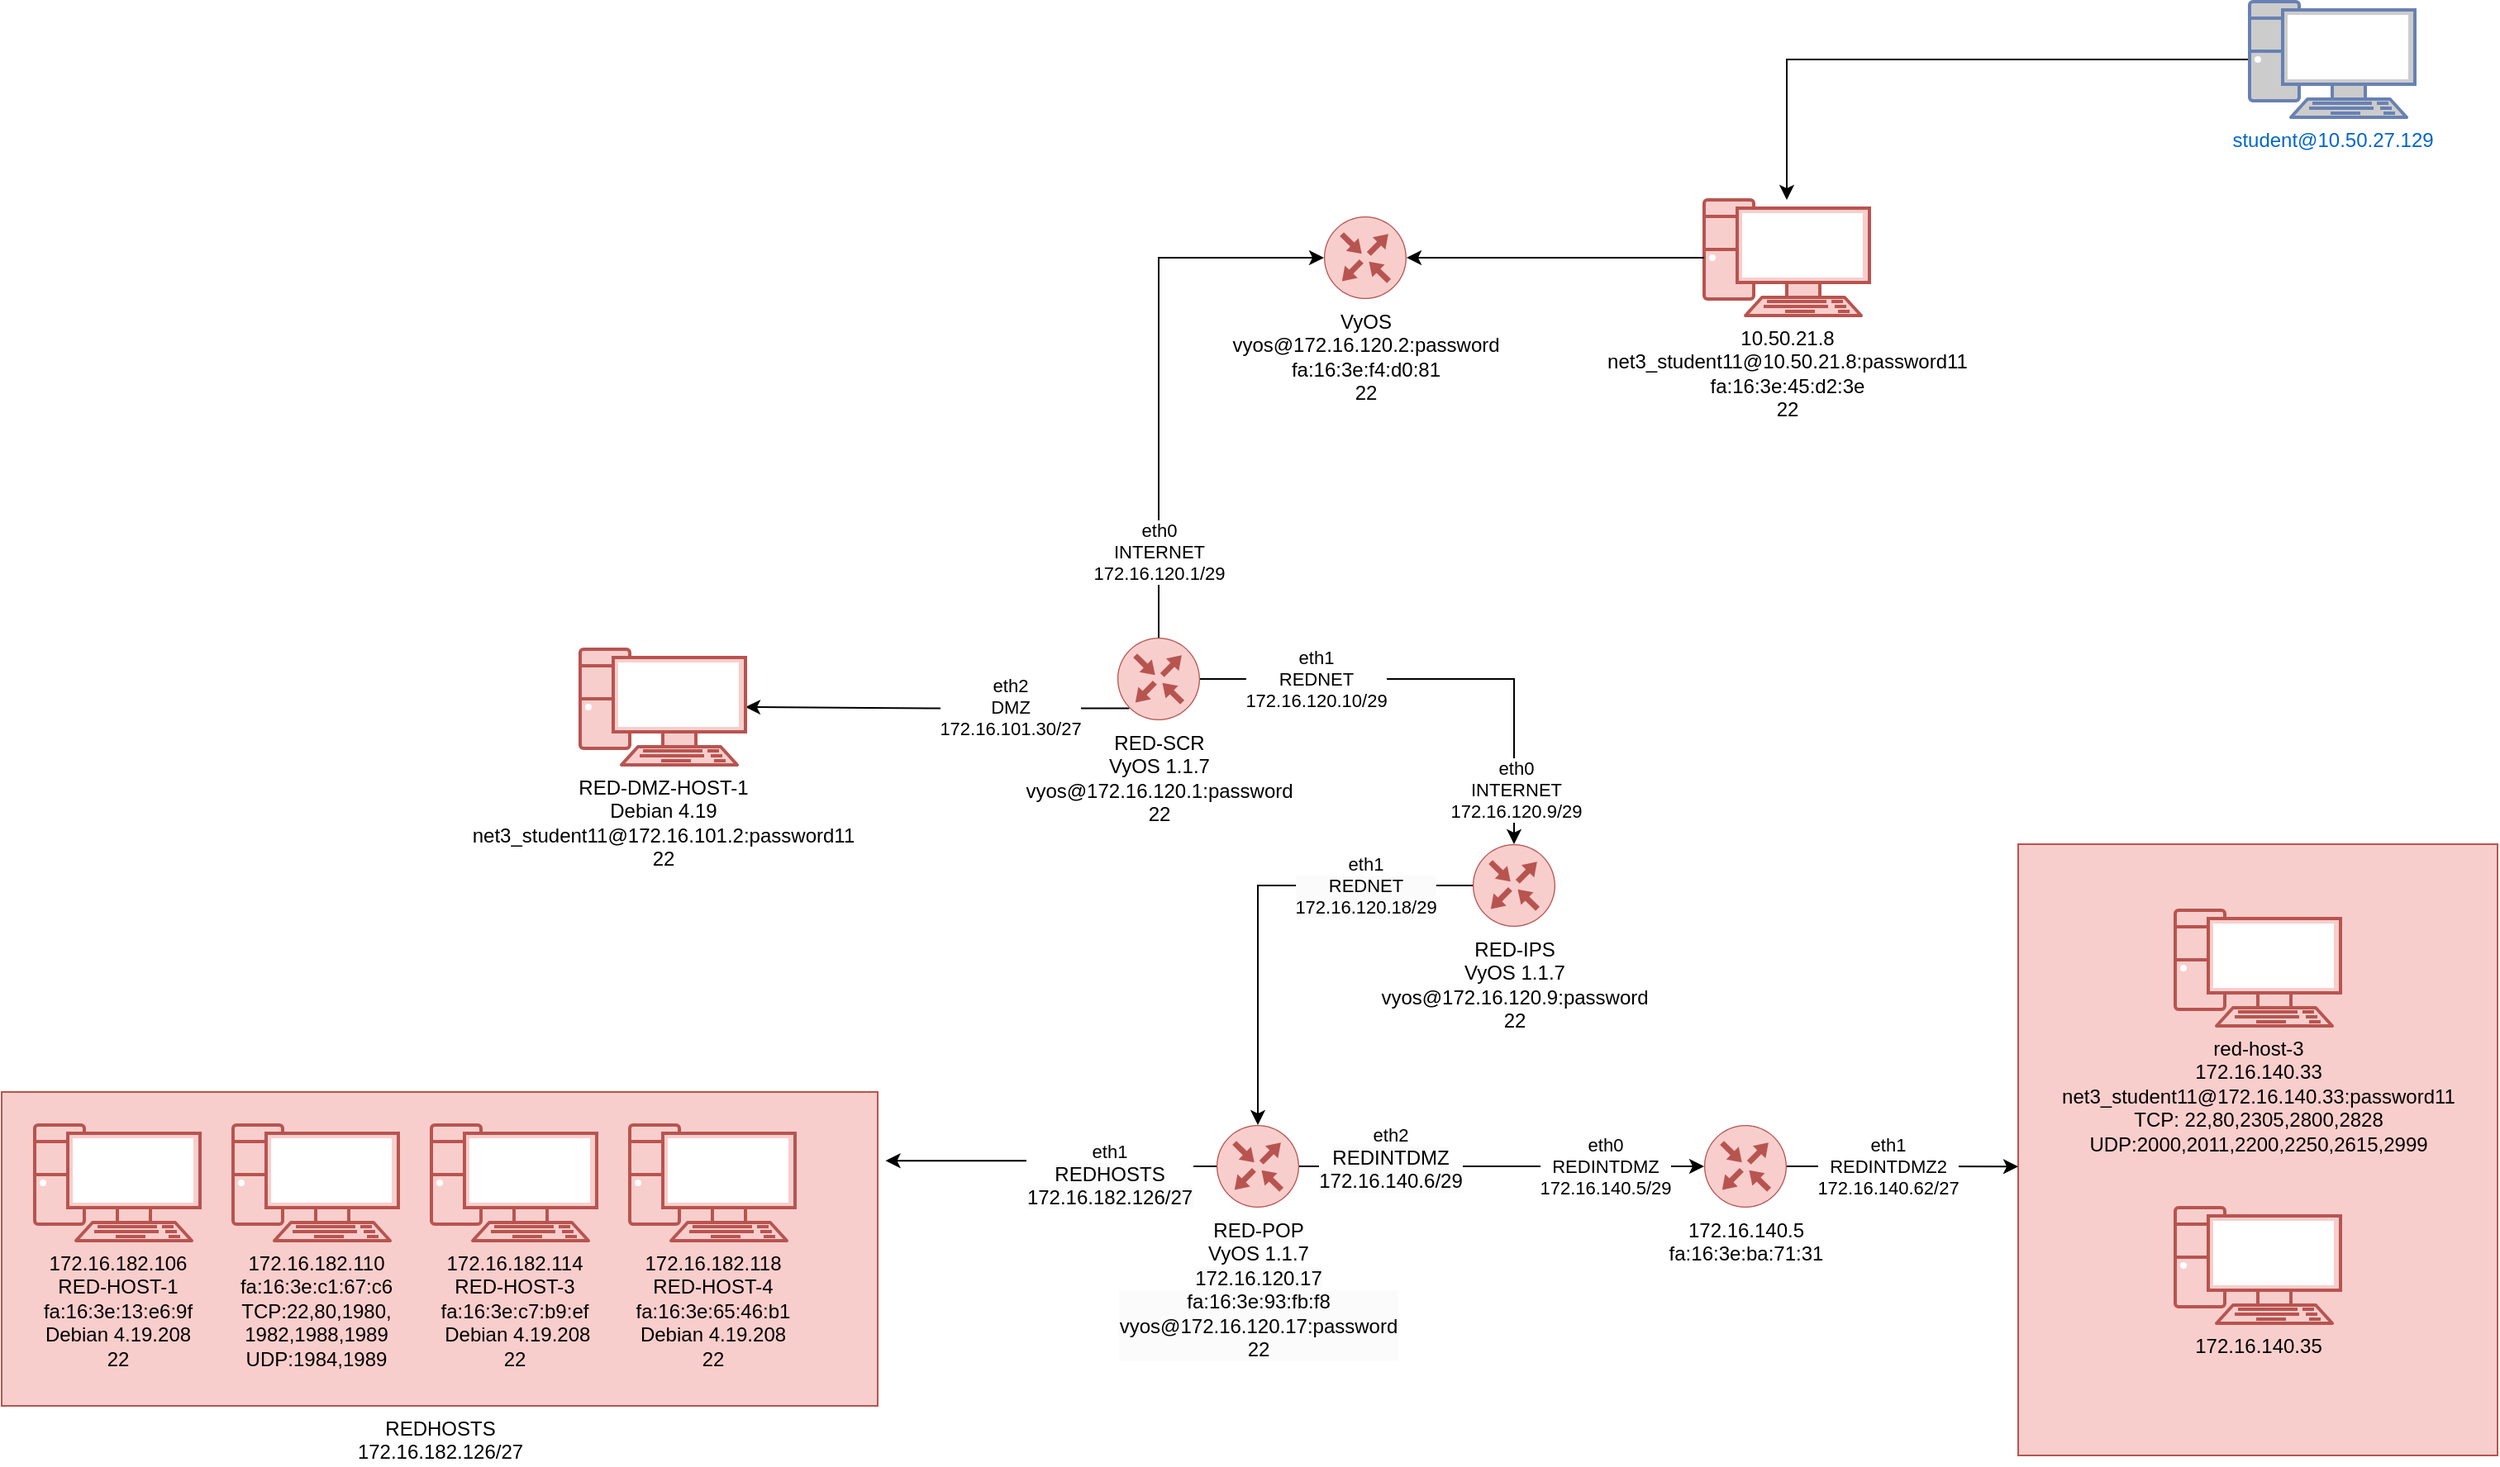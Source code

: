 <mxfile version="24.5.3" type="github">
  <diagram name="Page-1" id="rOL_ahlCedQPu7vsrUh-">
    <mxGraphModel dx="2284" dy="778" grid="1" gridSize="10" guides="1" tooltips="1" connect="1" arrows="1" fold="1" page="1" pageScale="1" pageWidth="850" pageHeight="1100" math="0" shadow="0">
      <root>
        <mxCell id="0" />
        <mxCell id="1" parent="0" />
        <mxCell id="YH1SZzw2EUowzHljaErp-50" value="" style="verticalLabelPosition=bottom;verticalAlign=top;html=1;shape=mxgraph.basic.rect;fillColor2=none;strokeWidth=1;size=20;indent=5;fillColor=#f8cecc;strokeColor=#b85450;" parent="1" vertex="1">
          <mxGeometry x="910" y="650" width="290" height="370" as="geometry" />
        </mxCell>
        <mxCell id="YH1SZzw2EUowzHljaErp-6" style="edgeStyle=orthogonalEdgeStyle;rounded=0;orthogonalLoop=1;jettySize=auto;html=1;" parent="1" source="YH1SZzw2EUowzHljaErp-1" target="YH1SZzw2EUowzHljaErp-2" edge="1">
          <mxGeometry relative="1" as="geometry" />
        </mxCell>
        <mxCell id="YH1SZzw2EUowzHljaErp-1" value="student@10.50.27.129" style="fontColor=#0066CC;verticalAlign=top;verticalLabelPosition=bottom;labelPosition=center;align=center;html=1;outlineConnect=0;fillColor=#CCCCCC;strokeColor=#6881B3;gradientColor=none;gradientDirection=north;strokeWidth=2;shape=mxgraph.networks.pc;" parent="1" vertex="1">
          <mxGeometry x="1050" y="140" width="100" height="70" as="geometry" />
        </mxCell>
        <mxCell id="YH1SZzw2EUowzHljaErp-2" value="10.50.21.8&lt;div&gt;net3_student11@10.50.21.8:password11&lt;div&gt;fa:16:3e:45:d2:3e&lt;/div&gt;&lt;div&gt;22&lt;/div&gt;&lt;/div&gt;" style="verticalAlign=top;verticalLabelPosition=bottom;labelPosition=center;align=center;html=1;outlineConnect=0;fillColor=#f8cecc;strokeColor=#b85450;gradientDirection=north;strokeWidth=2;shape=mxgraph.networks.pc;" parent="1" vertex="1">
          <mxGeometry x="720" y="260" width="100" height="70" as="geometry" />
        </mxCell>
        <mxCell id="YH1SZzw2EUowzHljaErp-9" value="eth2&lt;div&gt;DMZ&lt;/div&gt;&lt;div&gt;172.16.101.30/27&lt;br&gt;&lt;/div&gt;" style="edgeStyle=orthogonalEdgeStyle;rounded=0;orthogonalLoop=1;jettySize=auto;html=1;entryX=1;entryY=0.5;entryDx=0;entryDy=0;entryPerimeter=0;exitX=0.145;exitY=0.855;exitDx=0;exitDy=0;exitPerimeter=0;" parent="1" source="YH1SZzw2EUowzHljaErp-3" target="YH1SZzw2EUowzHljaErp-8" edge="1">
          <mxGeometry x="-0.38" y="-1" relative="1" as="geometry">
            <mxPoint x="240" y="545" as="targetPoint" />
            <mxPoint as="offset" />
          </mxGeometry>
        </mxCell>
        <mxCell id="YH1SZzw2EUowzHljaErp-3" value="RED-SCR&lt;div&gt;VyOS 1.1.7&lt;br&gt;&lt;div&gt;vyos@172.16.120.1:password&lt;div&gt;22&lt;/div&gt;&lt;/div&gt;&lt;/div&gt;" style="sketch=0;points=[[0.5,0,0],[1,0.5,0],[0.5,1,0],[0,0.5,0],[0.145,0.145,0],[0.856,0.145,0],[0.855,0.856,0],[0.145,0.855,0]];verticalLabelPosition=bottom;html=1;verticalAlign=top;aspect=fixed;align=center;pointerEvents=1;shape=mxgraph.cisco19.rect;prIcon=router;fillColor=#f8cecc;strokeColor=#b85450;" parent="1" vertex="1">
          <mxGeometry x="365" y="525" width="50" height="50" as="geometry" />
        </mxCell>
        <mxCell id="YH1SZzw2EUowzHljaErp-7" style="edgeStyle=orthogonalEdgeStyle;rounded=0;orthogonalLoop=1;jettySize=auto;html=1;entryX=1;entryY=0.5;entryDx=0;entryDy=0;entryPerimeter=0;" parent="1" source="YH1SZzw2EUowzHljaErp-2" target="YH1SZzw2EUowzHljaErp-27" edge="1">
          <mxGeometry relative="1" as="geometry" />
        </mxCell>
        <mxCell id="YH1SZzw2EUowzHljaErp-8" value="RED-DMZ-HOST-1&lt;div&gt;Debian 4.19&lt;br&gt;&lt;div&gt;net3_student11@172.16.101.2:password11&lt;div&gt;22&lt;/div&gt;&lt;/div&gt;&lt;/div&gt;" style="verticalAlign=top;verticalLabelPosition=bottom;labelPosition=center;align=center;html=1;outlineConnect=0;fillColor=#f8cecc;strokeColor=#b85450;gradientDirection=north;strokeWidth=2;shape=mxgraph.networks.pc;" parent="1" vertex="1">
          <mxGeometry x="40" y="532" width="100" height="70" as="geometry" />
        </mxCell>
        <mxCell id="YH1SZzw2EUowzHljaErp-20" value="&lt;div&gt;eth1&lt;div style=&quot;background-color: rgb(251, 251, 251);&quot;&gt;REDNET&lt;/div&gt;&lt;div style=&quot;background-color: rgb(251, 251, 251);&quot;&gt;172.16.120.18/29&lt;/div&gt;&lt;/div&gt;" style="edgeStyle=orthogonalEdgeStyle;rounded=0;orthogonalLoop=1;jettySize=auto;html=1;exitX=0;exitY=0.5;exitDx=0;exitDy=0;exitPerimeter=0;entryX=0.5;entryY=0;entryDx=0;entryDy=0;entryPerimeter=0;" parent="1" source="YH1SZzw2EUowzHljaErp-10" target="YH1SZzw2EUowzHljaErp-33" edge="1">
          <mxGeometry x="-0.525" relative="1" as="geometry">
            <mxPoint x="800" y="655" as="sourcePoint" />
            <mxPoint x="740" y="780" as="targetPoint" />
            <mxPoint as="offset" />
          </mxGeometry>
        </mxCell>
        <mxCell id="YH1SZzw2EUowzHljaErp-10" value="RED-IPS&lt;div&gt;VyOS 1.1.7&lt;br&gt;&lt;div&gt;vyos@172.16.120.9:password&lt;div&gt;22&lt;/div&gt;&lt;/div&gt;&lt;/div&gt;" style="sketch=0;points=[[0.5,0,0],[1,0.5,0],[0.5,1,0],[0,0.5,0],[0.145,0.145,0],[0.856,0.145,0],[0.855,0.856,0],[0.145,0.855,0]];verticalLabelPosition=bottom;html=1;verticalAlign=top;aspect=fixed;align=center;pointerEvents=1;shape=mxgraph.cisco19.rect;prIcon=router;fillColor=#f8cecc;strokeColor=#b85450;" parent="1" vertex="1">
          <mxGeometry x="580" y="650" width="50" height="50" as="geometry" />
        </mxCell>
        <mxCell id="YH1SZzw2EUowzHljaErp-12" value="eth1&lt;div&gt;REDNET&lt;/div&gt;&lt;div&gt;172.16.120.10/29&lt;br&gt;&lt;/div&gt;" style="edgeStyle=orthogonalEdgeStyle;rounded=0;orthogonalLoop=1;jettySize=auto;html=1;entryX=0.5;entryY=0;entryDx=0;entryDy=0;entryPerimeter=0;exitX=1;exitY=0.5;exitDx=0;exitDy=0;exitPerimeter=0;" parent="1" source="YH1SZzw2EUowzHljaErp-3" target="YH1SZzw2EUowzHljaErp-10" edge="1">
          <mxGeometry x="-0.518" relative="1" as="geometry">
            <mxPoint x="450" y="630" as="sourcePoint" />
            <mxPoint as="offset" />
          </mxGeometry>
        </mxCell>
        <mxCell id="YH1SZzw2EUowzHljaErp-29" value="eth0&lt;div&gt;INTERNET&lt;/div&gt;&lt;div&gt;172.16.120.9/29&lt;/div&gt;" style="edgeLabel;html=1;align=center;verticalAlign=middle;resizable=0;points=[];" parent="YH1SZzw2EUowzHljaErp-12" vertex="1" connectable="0">
          <mxGeometry x="0.77" y="1" relative="1" as="geometry">
            <mxPoint as="offset" />
          </mxGeometry>
        </mxCell>
        <mxCell id="YH1SZzw2EUowzHljaErp-27" value="VyOS&lt;div&gt;vyos@172.16.120.2:password&lt;/div&gt;&lt;div&gt;fa:16:3e:f4:d0:81&lt;/div&gt;&lt;div&gt;22&lt;/div&gt;" style="sketch=0;points=[[0.5,0,0],[1,0.5,0],[0.5,1,0],[0,0.5,0],[0.145,0.145,0],[0.856,0.145,0],[0.855,0.856,0],[0.145,0.855,0]];verticalLabelPosition=bottom;html=1;verticalAlign=top;aspect=fixed;align=center;pointerEvents=1;shape=mxgraph.cisco19.rect;prIcon=router;fillColor=#f8cecc;strokeColor=#b85450;" parent="1" vertex="1">
          <mxGeometry x="490" y="270" width="50" height="50" as="geometry" />
        </mxCell>
        <mxCell id="YH1SZzw2EUowzHljaErp-32" value="&lt;span style=&quot;color: rgb(0, 0, 0); font-family: Helvetica; font-size: 11px; font-style: normal; font-variant-ligatures: normal; font-variant-caps: normal; font-weight: 400; letter-spacing: normal; orphans: 2; text-align: center; text-indent: 0px; text-transform: none; widows: 2; word-spacing: 0px; -webkit-text-stroke-width: 0px; white-space: nowrap; background-color: rgb(255, 255, 255); text-decoration-thickness: initial; text-decoration-style: initial; text-decoration-color: initial; display: inline !important; float: none;&quot;&gt;eth0&lt;/span&gt;&lt;div style=&quot;forced-color-adjust: none; color: rgb(0, 0, 0); font-family: Helvetica; font-size: 11px; font-style: normal; font-variant-ligatures: normal; font-variant-caps: normal; font-weight: 400; letter-spacing: normal; orphans: 2; text-align: center; text-indent: 0px; text-transform: none; widows: 2; word-spacing: 0px; -webkit-text-stroke-width: 0px; white-space: nowrap; text-decoration-thickness: initial; text-decoration-style: initial; text-decoration-color: initial;&quot;&gt;INTERNET&lt;/div&gt;&lt;div style=&quot;forced-color-adjust: none; color: rgb(0, 0, 0); font-family: Helvetica; font-size: 11px; font-style: normal; font-variant-ligatures: normal; font-variant-caps: normal; font-weight: 400; letter-spacing: normal; orphans: 2; text-align: center; text-indent: 0px; text-transform: none; widows: 2; word-spacing: 0px; -webkit-text-stroke-width: 0px; white-space: nowrap; text-decoration-thickness: initial; text-decoration-style: initial; text-decoration-color: initial;&quot;&gt;172.16.120.1/29&lt;/div&gt;" style="edgeStyle=orthogonalEdgeStyle;rounded=0;orthogonalLoop=1;jettySize=auto;html=1;exitX=0.5;exitY=0;exitDx=0;exitDy=0;exitPerimeter=0;entryX=0;entryY=0.5;entryDx=0;entryDy=0;entryPerimeter=0;" parent="1" source="YH1SZzw2EUowzHljaErp-3" target="YH1SZzw2EUowzHljaErp-27" edge="1">
          <mxGeometry x="-0.686" relative="1" as="geometry">
            <mxPoint as="offset" />
          </mxGeometry>
        </mxCell>
        <mxCell id="YH1SZzw2EUowzHljaErp-33" value="&lt;span style=&quot;color: rgb(0, 0, 0); font-family: Helvetica; font-size: 12px; font-style: normal; font-variant-ligatures: normal; font-variant-caps: normal; font-weight: 400; letter-spacing: normal; orphans: 2; text-align: center; text-indent: 0px; text-transform: none; widows: 2; word-spacing: 0px; -webkit-text-stroke-width: 0px; white-space: nowrap; background-color: rgb(251, 251, 251); text-decoration-thickness: initial; text-decoration-style: initial; text-decoration-color: initial; display: inline !important; float: none;&quot;&gt;RED-POP&lt;/span&gt;&lt;div&gt;VyOS 1.1.7&lt;br&gt;&lt;div&gt;&lt;span style=&quot;color: rgb(0, 0, 0); font-family: Helvetica; font-size: 12px; font-style: normal; font-variant-ligatures: normal; font-variant-caps: normal; font-weight: 400; letter-spacing: normal; orphans: 2; text-align: center; text-indent: 0px; text-transform: none; widows: 2; word-spacing: 0px; -webkit-text-stroke-width: 0px; white-space: nowrap; background-color: rgb(251, 251, 251); text-decoration-thickness: initial; text-decoration-style: initial; text-decoration-color: initial; display: inline !important; float: none;&quot;&gt;172.16.120.17&lt;/span&gt;&lt;div style=&quot;forced-color-adjust: none; color: rgb(0, 0, 0); font-family: Helvetica; font-size: 12px; font-style: normal; font-variant-ligatures: normal; font-variant-caps: normal; font-weight: 400; letter-spacing: normal; orphans: 2; text-align: center; text-indent: 0px; text-transform: none; widows: 2; word-spacing: 0px; -webkit-text-stroke-width: 0px; white-space: nowrap; background-color: rgb(251, 251, 251); text-decoration-thickness: initial; text-decoration-style: initial; text-decoration-color: initial;&quot;&gt;fa:16:3e:93:fb:f8&lt;br style=&quot;forced-color-adjust: none;&quot;&gt;&lt;/div&gt;&lt;div style=&quot;forced-color-adjust: none; color: rgb(0, 0, 0); font-family: Helvetica; font-size: 12px; font-style: normal; font-variant-ligatures: normal; font-variant-caps: normal; font-weight: 400; letter-spacing: normal; orphans: 2; text-align: center; text-indent: 0px; text-transform: none; widows: 2; word-spacing: 0px; -webkit-text-stroke-width: 0px; white-space: nowrap; background-color: rgb(251, 251, 251); text-decoration-thickness: initial; text-decoration-style: initial; text-decoration-color: initial;&quot;&gt;vyos@172.16.120.17:password&lt;/div&gt;&lt;div style=&quot;forced-color-adjust: none; color: rgb(0, 0, 0); font-family: Helvetica; font-size: 12px; font-style: normal; font-variant-ligatures: normal; font-variant-caps: normal; font-weight: 400; letter-spacing: normal; orphans: 2; text-align: center; text-indent: 0px; text-transform: none; widows: 2; word-spacing: 0px; -webkit-text-stroke-width: 0px; white-space: nowrap; background-color: rgb(251, 251, 251); text-decoration-thickness: initial; text-decoration-style: initial; text-decoration-color: initial;&quot;&gt;22&lt;/div&gt;&lt;/div&gt;&lt;/div&gt;" style="sketch=0;points=[[0.5,0,0],[1,0.5,0],[0.5,1,0],[0,0.5,0],[0.145,0.145,0],[0.856,0.145,0],[0.855,0.856,0],[0.145,0.855,0]];verticalLabelPosition=bottom;html=1;verticalAlign=top;aspect=fixed;align=center;pointerEvents=1;shape=mxgraph.cisco19.rect;prIcon=router;fillColor=#f8cecc;strokeColor=#b85450;" parent="1" vertex="1">
          <mxGeometry x="425" y="820" width="50" height="50" as="geometry" />
        </mxCell>
        <mxCell id="YH1SZzw2EUowzHljaErp-34" value="REDHOSTS&lt;div&gt;172.16.182.126/27&lt;br&gt;&lt;/div&gt;" style="verticalLabelPosition=bottom;verticalAlign=top;html=1;shape=mxgraph.basic.rect;fillColor2=none;strokeWidth=1;size=20;indent=5;fillColor=#f8cecc;strokeColor=#b85450;" parent="1" vertex="1">
          <mxGeometry x="-310" y="800" width="530" height="190" as="geometry" />
        </mxCell>
        <mxCell id="YH1SZzw2EUowzHljaErp-36" value="eth2&lt;div&gt;&lt;span style=&quot;font-size: 12px; background-color: rgb(251, 251, 251);&quot;&gt;REDINTDMZ&lt;/span&gt;&lt;div style=&quot;font-size: 12px; background-color: rgb(251, 251, 251);&quot;&gt;172.16.140.6/29&lt;/div&gt;&lt;/div&gt;" style="edgeStyle=orthogonalEdgeStyle;rounded=0;orthogonalLoop=1;jettySize=auto;html=1;exitX=1;exitY=0.5;exitDx=0;exitDy=0;exitPerimeter=0;entryX=0;entryY=0.5;entryDx=0;entryDy=0;entryPerimeter=0;" parent="1" source="YH1SZzw2EUowzHljaErp-33" target="YH1SZzw2EUowzHljaErp-43" edge="1">
          <mxGeometry x="-0.551" y="5" relative="1" as="geometry">
            <mxPoint x="640" y="820" as="targetPoint" />
            <mxPoint as="offset" />
          </mxGeometry>
        </mxCell>
        <mxCell id="YH1SZzw2EUowzHljaErp-44" value="eth0&lt;div&gt;REDINTDMZ&lt;br&gt;&lt;/div&gt;&lt;div&gt;172.16.140.5/29&lt;br&gt;&lt;/div&gt;" style="edgeLabel;html=1;align=center;verticalAlign=middle;resizable=0;points=[];" parent="YH1SZzw2EUowzHljaErp-36" vertex="1" connectable="0">
          <mxGeometry x="0.689" y="1" relative="1" as="geometry">
            <mxPoint x="-22" y="1" as="offset" />
          </mxGeometry>
        </mxCell>
        <mxCell id="YH1SZzw2EUowzHljaErp-37" value="eth1&lt;div&gt;&lt;span style=&quot;font-size: 12px; background-color: rgb(251, 251, 251);&quot;&gt;REDHOSTS&lt;/span&gt;&lt;div style=&quot;font-size: 12px; background-color: rgb(251, 251, 251);&quot;&gt;172.16.182.126/27&lt;/div&gt;&lt;/div&gt;" style="edgeStyle=orthogonalEdgeStyle;rounded=0;orthogonalLoop=1;jettySize=auto;html=1;exitX=0;exitY=0.5;exitDx=0;exitDy=0;exitPerimeter=0;entryX=1.009;entryY=0.219;entryDx=0;entryDy=0;entryPerimeter=0;" parent="1" source="YH1SZzw2EUowzHljaErp-33" target="YH1SZzw2EUowzHljaErp-34" edge="1">
          <mxGeometry x="-0.362" y="5" relative="1" as="geometry">
            <mxPoint as="offset" />
          </mxGeometry>
        </mxCell>
        <mxCell id="YH1SZzw2EUowzHljaErp-38" value="172.16.182.106&lt;div&gt;RED-HOST-1&lt;br&gt;&lt;div&gt;fa:16:3e:13:e6:9f&lt;br&gt;&lt;/div&gt;&lt;div&gt;Debian 4.19.208&lt;/div&gt;&lt;div&gt;22&lt;/div&gt;&lt;/div&gt;" style="verticalAlign=top;verticalLabelPosition=bottom;labelPosition=center;align=center;html=1;outlineConnect=0;fillColor=#f8cecc;strokeColor=#b85450;gradientDirection=north;strokeWidth=2;shape=mxgraph.networks.pc;" parent="1" vertex="1">
          <mxGeometry x="-290" y="820" width="100" height="70" as="geometry" />
        </mxCell>
        <mxCell id="YH1SZzw2EUowzHljaErp-39" value="172.16.182.114&lt;div&gt;RED-HOST-3&lt;br&gt;&lt;div&gt;fa:16:3e:c7:b9:ef&lt;br&gt;&lt;/div&gt;&lt;div&gt;&amp;nbsp;Debian 4.19.208&lt;br&gt;&lt;/div&gt;&lt;div&gt;22&lt;/div&gt;&lt;/div&gt;" style="verticalAlign=top;verticalLabelPosition=bottom;labelPosition=center;align=center;html=1;outlineConnect=0;fillColor=#f8cecc;strokeColor=#b85450;gradientDirection=north;strokeWidth=2;shape=mxgraph.networks.pc;" parent="1" vertex="1">
          <mxGeometry x="-50" y="820" width="100" height="70" as="geometry" />
        </mxCell>
        <mxCell id="YH1SZzw2EUowzHljaErp-40" value="&lt;div&gt;172.16.182.118&lt;br&gt;&lt;/div&gt;&lt;div&gt;RED-HOST-4&lt;/div&gt;&lt;div&gt;fa:16:3e:65:46:b1&lt;br&gt;&lt;/div&gt;&lt;div&gt;Debian 4.19.208&lt;br&gt;&lt;/div&gt;&lt;div&gt;22&lt;/div&gt;" style="verticalAlign=top;verticalLabelPosition=bottom;labelPosition=center;align=center;html=1;outlineConnect=0;fillColor=#f8cecc;strokeColor=#b85450;gradientDirection=north;strokeWidth=2;shape=mxgraph.networks.pc;" parent="1" vertex="1">
          <mxGeometry x="70" y="820" width="100" height="70" as="geometry" />
        </mxCell>
        <mxCell id="YH1SZzw2EUowzHljaErp-42" value="172.16.182.110&lt;div&gt;fa:16:3e:c1:67:c6&lt;br&gt;&lt;/div&gt;&lt;div&gt;TCP:22,80,1980,&lt;/div&gt;&lt;div&gt;1982,&lt;span style=&quot;background-color: initial;&quot;&gt;1988,&lt;/span&gt;&lt;span style=&quot;background-color: initial;&quot;&gt;1989&lt;/span&gt;&lt;/div&gt;&lt;div&gt;&lt;span style=&quot;background-color: initial;&quot;&gt;UDP:1984,1989&lt;/span&gt;&lt;/div&gt;" style="verticalAlign=top;verticalLabelPosition=bottom;labelPosition=center;align=center;html=1;outlineConnect=0;fillColor=#f8cecc;strokeColor=#b85450;gradientDirection=north;strokeWidth=2;shape=mxgraph.networks.pc;" parent="1" vertex="1">
          <mxGeometry x="-170" y="820" width="100" height="70" as="geometry" />
        </mxCell>
        <mxCell id="YH1SZzw2EUowzHljaErp-45" style="edgeStyle=orthogonalEdgeStyle;rounded=0;orthogonalLoop=1;jettySize=auto;html=1;exitX=1;exitY=0.5;exitDx=0;exitDy=0;exitPerimeter=0;" parent="1" source="YH1SZzw2EUowzHljaErp-43" edge="1">
          <mxGeometry relative="1" as="geometry">
            <mxPoint x="910" y="845.19" as="targetPoint" />
          </mxGeometry>
        </mxCell>
        <mxCell id="YH1SZzw2EUowzHljaErp-46" value="eth1&lt;div&gt;REDINTDMZ2&lt;br&gt;&lt;/div&gt;&lt;div&gt;172.16.140.62/27&lt;br&gt;&lt;/div&gt;" style="edgeLabel;html=1;align=center;verticalAlign=middle;resizable=0;points=[];" parent="YH1SZzw2EUowzHljaErp-45" vertex="1" connectable="0">
          <mxGeometry x="-0.355" y="1" relative="1" as="geometry">
            <mxPoint x="15" y="1" as="offset" />
          </mxGeometry>
        </mxCell>
        <mxCell id="YH1SZzw2EUowzHljaErp-43" value="172.16.140.5&lt;div&gt;fa:16:3e:ba:71:31&lt;/div&gt;" style="sketch=0;points=[[0.5,0,0],[1,0.5,0],[0.5,1,0],[0,0.5,0],[0.145,0.145,0],[0.856,0.145,0],[0.855,0.856,0],[0.145,0.855,0]];verticalLabelPosition=bottom;html=1;verticalAlign=top;aspect=fixed;align=center;pointerEvents=1;shape=mxgraph.cisco19.rect;prIcon=router;fillColor=#f8cecc;strokeColor=#b85450;" parent="1" vertex="1">
          <mxGeometry x="720" y="820" width="50" height="50" as="geometry" />
        </mxCell>
        <mxCell id="YH1SZzw2EUowzHljaErp-47" value="red-host-3&lt;div&gt;172.16.140.33&lt;br&gt;&lt;/div&gt;&lt;div&gt;net3_student11@172.16.140.33:password11&lt;br&gt;&lt;/div&gt;&lt;div&gt;TCP: 22,80,2305,2800,2828&lt;/div&gt;&lt;div&gt;UDP:2000,2011,2200,2250,2615,2999&lt;/div&gt;" style="verticalAlign=top;verticalLabelPosition=bottom;labelPosition=center;align=center;html=1;outlineConnect=0;fillColor=#f8cecc;strokeColor=#b85450;gradientDirection=north;strokeWidth=2;shape=mxgraph.networks.pc;" parent="1" vertex="1">
          <mxGeometry x="1005" y="690" width="100" height="70" as="geometry" />
        </mxCell>
        <mxCell id="YH1SZzw2EUowzHljaErp-49" value="172.16.140.35" style="verticalAlign=top;verticalLabelPosition=bottom;labelPosition=center;align=center;html=1;outlineConnect=0;fillColor=#f8cecc;strokeColor=#b85450;gradientDirection=north;strokeWidth=2;shape=mxgraph.networks.pc;" parent="1" vertex="1">
          <mxGeometry x="1005" y="870" width="100" height="70" as="geometry" />
        </mxCell>
      </root>
    </mxGraphModel>
  </diagram>
</mxfile>
